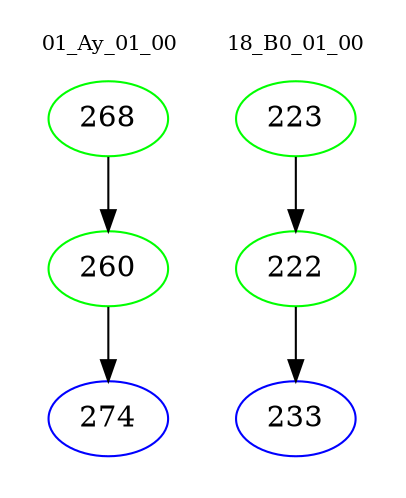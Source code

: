 digraph{
subgraph cluster_0 {
color = white
label = "01_Ay_01_00";
fontsize=10;
T0_268 [label="268", color="green"]
T0_268 -> T0_260 [color="black"]
T0_260 [label="260", color="green"]
T0_260 -> T0_274 [color="black"]
T0_274 [label="274", color="blue"]
}
subgraph cluster_1 {
color = white
label = "18_B0_01_00";
fontsize=10;
T1_223 [label="223", color="green"]
T1_223 -> T1_222 [color="black"]
T1_222 [label="222", color="green"]
T1_222 -> T1_233 [color="black"]
T1_233 [label="233", color="blue"]
}
}
